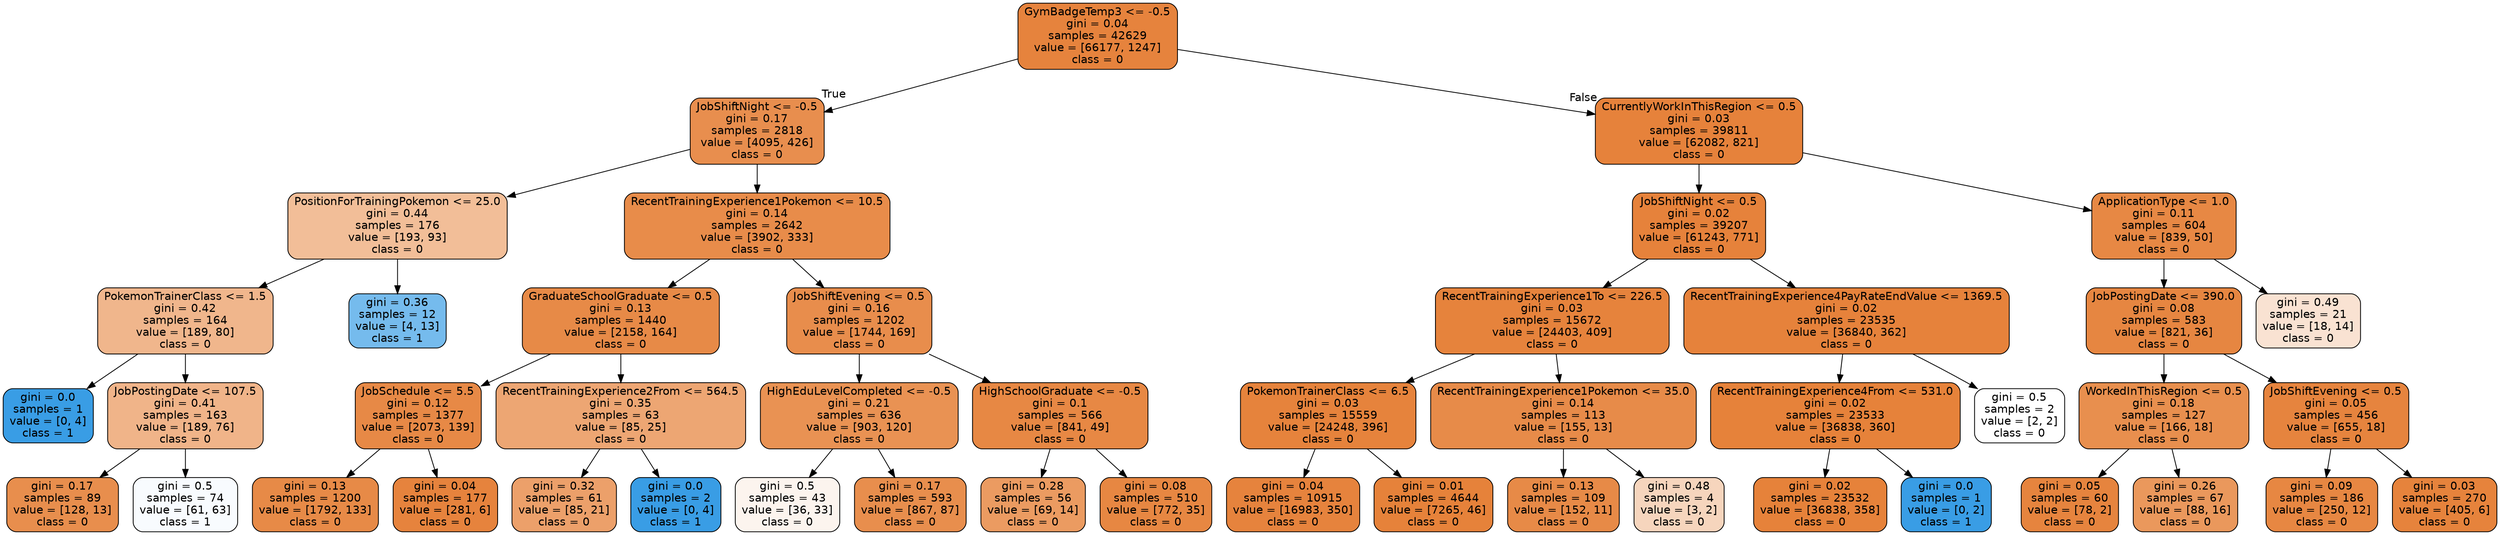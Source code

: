 digraph Tree {
node [shape=box, style="filled, rounded", color="black", fontname=helvetica] ;
edge [fontname=helvetica] ;
0 [label="GymBadgeTemp3 <= -0.5\ngini = 0.04\nsamples = 42629\nvalue = [66177, 1247]\nclass = 0", fillcolor="#e58139fa"] ;
1 [label="JobShiftNight <= -0.5\ngini = 0.17\nsamples = 2818\nvalue = [4095, 426]\nclass = 0", fillcolor="#e58139e4"] ;
0 -> 1 [labeldistance=2.5, labelangle=45, headlabel="True"] ;
2 [label="PositionForTrainingPokemon <= 25.0\ngini = 0.44\nsamples = 176\nvalue = [193, 93]\nclass = 0", fillcolor="#e5813984"] ;
1 -> 2 ;
3 [label="PokemonTrainerClass <= 1.5\ngini = 0.42\nsamples = 164\nvalue = [189, 80]\nclass = 0", fillcolor="#e5813993"] ;
2 -> 3 ;
4 [label="gini = 0.0\nsamples = 1\nvalue = [0, 4]\nclass = 1", fillcolor="#399de5ff"] ;
3 -> 4 ;
5 [label="JobPostingDate <= 107.5\ngini = 0.41\nsamples = 163\nvalue = [189, 76]\nclass = 0", fillcolor="#e5813998"] ;
3 -> 5 ;
6 [label="gini = 0.17\nsamples = 89\nvalue = [128, 13]\nclass = 0", fillcolor="#e58139e5"] ;
5 -> 6 ;
7 [label="gini = 0.5\nsamples = 74\nvalue = [61, 63]\nclass = 1", fillcolor="#399de508"] ;
5 -> 7 ;
8 [label="gini = 0.36\nsamples = 12\nvalue = [4, 13]\nclass = 1", fillcolor="#399de5b1"] ;
2 -> 8 ;
9 [label="RecentTrainingExperience1Pokemon <= 10.5\ngini = 0.14\nsamples = 2642\nvalue = [3902, 333]\nclass = 0", fillcolor="#e58139e9"] ;
1 -> 9 ;
10 [label="GraduateSchoolGraduate <= 0.5\ngini = 0.13\nsamples = 1440\nvalue = [2158, 164]\nclass = 0", fillcolor="#e58139ec"] ;
9 -> 10 ;
11 [label="JobSchedule <= 5.5\ngini = 0.12\nsamples = 1377\nvalue = [2073, 139]\nclass = 0", fillcolor="#e58139ee"] ;
10 -> 11 ;
12 [label="gini = 0.13\nsamples = 1200\nvalue = [1792, 133]\nclass = 0", fillcolor="#e58139ec"] ;
11 -> 12 ;
13 [label="gini = 0.04\nsamples = 177\nvalue = [281, 6]\nclass = 0", fillcolor="#e58139fa"] ;
11 -> 13 ;
14 [label="RecentTrainingExperience2From <= 564.5\ngini = 0.35\nsamples = 63\nvalue = [85, 25]\nclass = 0", fillcolor="#e58139b4"] ;
10 -> 14 ;
15 [label="gini = 0.32\nsamples = 61\nvalue = [85, 21]\nclass = 0", fillcolor="#e58139c0"] ;
14 -> 15 ;
16 [label="gini = 0.0\nsamples = 2\nvalue = [0, 4]\nclass = 1", fillcolor="#399de5ff"] ;
14 -> 16 ;
17 [label="JobShiftEvening <= 0.5\ngini = 0.16\nsamples = 1202\nvalue = [1744, 169]\nclass = 0", fillcolor="#e58139e6"] ;
9 -> 17 ;
18 [label="HighEduLevelCompleted <= -0.5\ngini = 0.21\nsamples = 636\nvalue = [903, 120]\nclass = 0", fillcolor="#e58139dd"] ;
17 -> 18 ;
19 [label="gini = 0.5\nsamples = 43\nvalue = [36, 33]\nclass = 0", fillcolor="#e5813915"] ;
18 -> 19 ;
20 [label="gini = 0.17\nsamples = 593\nvalue = [867, 87]\nclass = 0", fillcolor="#e58139e5"] ;
18 -> 20 ;
21 [label="HighSchoolGraduate <= -0.5\ngini = 0.1\nsamples = 566\nvalue = [841, 49]\nclass = 0", fillcolor="#e58139f0"] ;
17 -> 21 ;
22 [label="gini = 0.28\nsamples = 56\nvalue = [69, 14]\nclass = 0", fillcolor="#e58139cb"] ;
21 -> 22 ;
23 [label="gini = 0.08\nsamples = 510\nvalue = [772, 35]\nclass = 0", fillcolor="#e58139f3"] ;
21 -> 23 ;
24 [label="CurrentlyWorkInThisRegion <= 0.5\ngini = 0.03\nsamples = 39811\nvalue = [62082, 821]\nclass = 0", fillcolor="#e58139fc"] ;
0 -> 24 [labeldistance=2.5, labelangle=-45, headlabel="False"] ;
25 [label="JobShiftNight <= 0.5\ngini = 0.02\nsamples = 39207\nvalue = [61243, 771]\nclass = 0", fillcolor="#e58139fc"] ;
24 -> 25 ;
26 [label="RecentTrainingExperience1To <= 226.5\ngini = 0.03\nsamples = 15672\nvalue = [24403, 409]\nclass = 0", fillcolor="#e58139fb"] ;
25 -> 26 ;
27 [label="PokemonTrainerClass <= 6.5\ngini = 0.03\nsamples = 15559\nvalue = [24248, 396]\nclass = 0", fillcolor="#e58139fb"] ;
26 -> 27 ;
28 [label="gini = 0.04\nsamples = 10915\nvalue = [16983, 350]\nclass = 0", fillcolor="#e58139fa"] ;
27 -> 28 ;
29 [label="gini = 0.01\nsamples = 4644\nvalue = [7265, 46]\nclass = 0", fillcolor="#e58139fd"] ;
27 -> 29 ;
30 [label="RecentTrainingExperience1Pokemon <= 35.0\ngini = 0.14\nsamples = 113\nvalue = [155, 13]\nclass = 0", fillcolor="#e58139ea"] ;
26 -> 30 ;
31 [label="gini = 0.13\nsamples = 109\nvalue = [152, 11]\nclass = 0", fillcolor="#e58139ed"] ;
30 -> 31 ;
32 [label="gini = 0.48\nsamples = 4\nvalue = [3, 2]\nclass = 0", fillcolor="#e5813955"] ;
30 -> 32 ;
33 [label="RecentTrainingExperience4PayRateEndValue <= 1369.5\ngini = 0.02\nsamples = 23535\nvalue = [36840, 362]\nclass = 0", fillcolor="#e58139fc"] ;
25 -> 33 ;
34 [label="RecentTrainingExperience4From <= 531.0\ngini = 0.02\nsamples = 23533\nvalue = [36838, 360]\nclass = 0", fillcolor="#e58139fd"] ;
33 -> 34 ;
35 [label="gini = 0.02\nsamples = 23532\nvalue = [36838, 358]\nclass = 0", fillcolor="#e58139fd"] ;
34 -> 35 ;
36 [label="gini = 0.0\nsamples = 1\nvalue = [0, 2]\nclass = 1", fillcolor="#399de5ff"] ;
34 -> 36 ;
37 [label="gini = 0.5\nsamples = 2\nvalue = [2, 2]\nclass = 0", fillcolor="#e5813900"] ;
33 -> 37 ;
38 [label="ApplicationType <= 1.0\ngini = 0.11\nsamples = 604\nvalue = [839, 50]\nclass = 0", fillcolor="#e58139f0"] ;
24 -> 38 ;
39 [label="JobPostingDate <= 390.0\ngini = 0.08\nsamples = 583\nvalue = [821, 36]\nclass = 0", fillcolor="#e58139f4"] ;
38 -> 39 ;
40 [label="WorkedInThisRegion <= 0.5\ngini = 0.18\nsamples = 127\nvalue = [166, 18]\nclass = 0", fillcolor="#e58139e3"] ;
39 -> 40 ;
41 [label="gini = 0.05\nsamples = 60\nvalue = [78, 2]\nclass = 0", fillcolor="#e58139f8"] ;
40 -> 41 ;
42 [label="gini = 0.26\nsamples = 67\nvalue = [88, 16]\nclass = 0", fillcolor="#e58139d1"] ;
40 -> 42 ;
43 [label="JobShiftEvening <= 0.5\ngini = 0.05\nsamples = 456\nvalue = [655, 18]\nclass = 0", fillcolor="#e58139f8"] ;
39 -> 43 ;
44 [label="gini = 0.09\nsamples = 186\nvalue = [250, 12]\nclass = 0", fillcolor="#e58139f3"] ;
43 -> 44 ;
45 [label="gini = 0.03\nsamples = 270\nvalue = [405, 6]\nclass = 0", fillcolor="#e58139fb"] ;
43 -> 45 ;
46 [label="gini = 0.49\nsamples = 21\nvalue = [18, 14]\nclass = 0", fillcolor="#e5813939"] ;
38 -> 46 ;
}